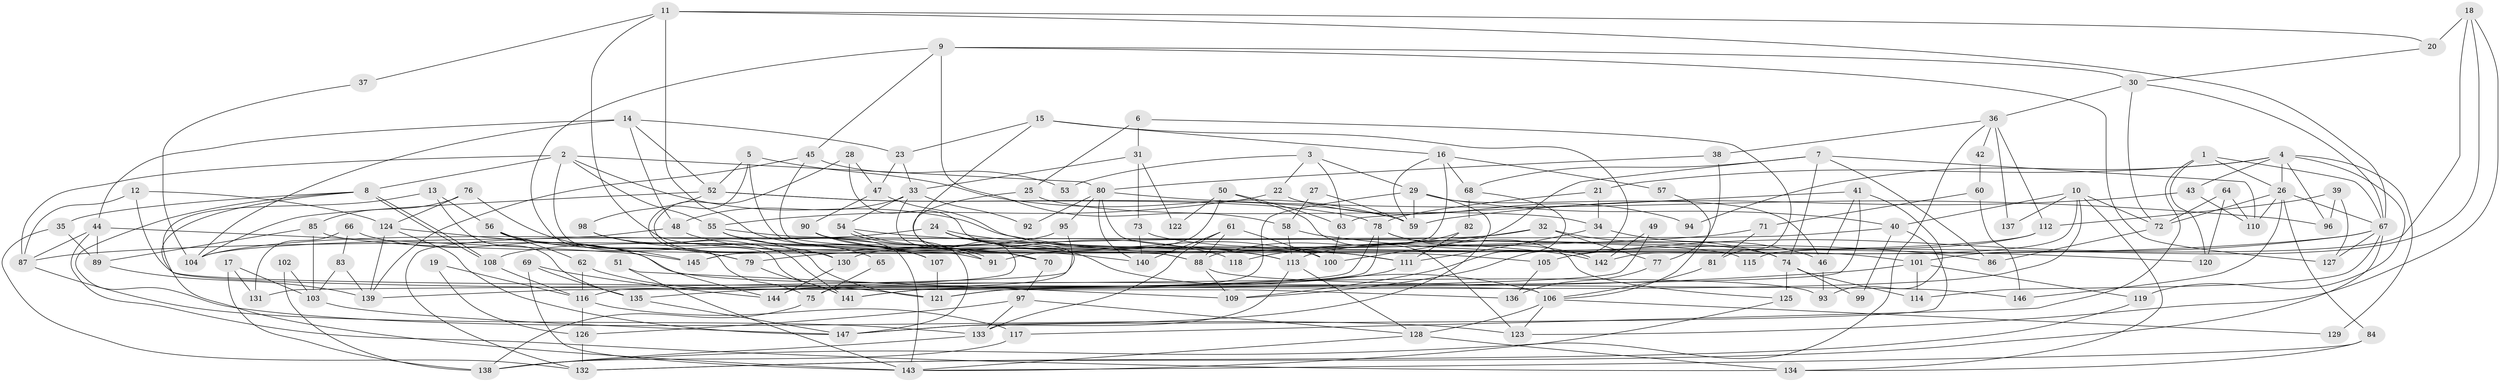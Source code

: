 // coarse degree distribution, {6: 0.0958904109589041, 7: 0.0958904109589041, 2: 0.0821917808219178, 4: 0.1232876712328767, 3: 0.2876712328767123, 5: 0.1643835616438356, 15: 0.0136986301369863, 8: 0.0547945205479452, 12: 0.0136986301369863, 9: 0.0136986301369863, 10: 0.0273972602739726, 11: 0.0273972602739726}
// Generated by graph-tools (version 1.1) at 2025/53/03/04/25 21:53:14]
// undirected, 147 vertices, 294 edges
graph export_dot {
graph [start="1"]
  node [color=gray90,style=filled];
  1;
  2;
  3;
  4;
  5;
  6;
  7;
  8;
  9;
  10;
  11;
  12;
  13;
  14;
  15;
  16;
  17;
  18;
  19;
  20;
  21;
  22;
  23;
  24;
  25;
  26;
  27;
  28;
  29;
  30;
  31;
  32;
  33;
  34;
  35;
  36;
  37;
  38;
  39;
  40;
  41;
  42;
  43;
  44;
  45;
  46;
  47;
  48;
  49;
  50;
  51;
  52;
  53;
  54;
  55;
  56;
  57;
  58;
  59;
  60;
  61;
  62;
  63;
  64;
  65;
  66;
  67;
  68;
  69;
  70;
  71;
  72;
  73;
  74;
  75;
  76;
  77;
  78;
  79;
  80;
  81;
  82;
  83;
  84;
  85;
  86;
  87;
  88;
  89;
  90;
  91;
  92;
  93;
  94;
  95;
  96;
  97;
  98;
  99;
  100;
  101;
  102;
  103;
  104;
  105;
  106;
  107;
  108;
  109;
  110;
  111;
  112;
  113;
  114;
  115;
  116;
  117;
  118;
  119;
  120;
  121;
  122;
  123;
  124;
  125;
  126;
  127;
  128;
  129;
  130;
  131;
  132;
  133;
  134;
  135;
  136;
  137;
  138;
  139;
  140;
  141;
  142;
  143;
  144;
  145;
  146;
  147;
  1 -- 117;
  1 -- 26;
  1 -- 67;
  1 -- 120;
  2 -- 80;
  2 -- 141;
  2 -- 8;
  2 -- 55;
  2 -- 87;
  2 -- 142;
  3 -- 29;
  3 -- 63;
  3 -- 22;
  3 -- 53;
  4 -- 26;
  4 -- 119;
  4 -- 21;
  4 -- 43;
  4 -- 94;
  4 -- 96;
  4 -- 129;
  5 -- 59;
  5 -- 52;
  5 -- 88;
  5 -- 130;
  6 -- 31;
  6 -- 25;
  6 -- 81;
  7 -- 100;
  7 -- 68;
  7 -- 74;
  7 -- 86;
  7 -- 110;
  8 -- 108;
  8 -- 108;
  8 -- 35;
  8 -- 123;
  8 -- 136;
  9 -- 58;
  9 -- 30;
  9 -- 45;
  9 -- 75;
  9 -- 127;
  10 -- 121;
  10 -- 134;
  10 -- 40;
  10 -- 72;
  10 -- 137;
  10 -- 142;
  11 -- 67;
  11 -- 140;
  11 -- 20;
  11 -- 37;
  11 -- 91;
  12 -- 87;
  12 -- 124;
  12 -- 106;
  13 -- 135;
  13 -- 143;
  13 -- 56;
  14 -- 23;
  14 -- 52;
  14 -- 44;
  14 -- 48;
  14 -- 104;
  15 -- 109;
  15 -- 70;
  15 -- 16;
  15 -- 23;
  16 -- 59;
  16 -- 57;
  16 -- 68;
  16 -- 145;
  17 -- 138;
  17 -- 131;
  17 -- 103;
  18 -- 20;
  18 -- 123;
  18 -- 101;
  18 -- 115;
  19 -- 126;
  19 -- 116;
  20 -- 30;
  21 -- 78;
  21 -- 34;
  22 -- 55;
  22 -- 94;
  23 -- 33;
  23 -- 47;
  24 -- 106;
  24 -- 104;
  24 -- 111;
  24 -- 113;
  24 -- 144;
  25 -- 34;
  25 -- 116;
  26 -- 67;
  26 -- 110;
  26 -- 72;
  26 -- 84;
  26 -- 146;
  27 -- 58;
  27 -- 59;
  28 -- 130;
  28 -- 47;
  28 -- 113;
  29 -- 147;
  29 -- 40;
  29 -- 46;
  29 -- 59;
  29 -- 75;
  30 -- 67;
  30 -- 72;
  30 -- 36;
  31 -- 73;
  31 -- 33;
  31 -- 122;
  32 -- 77;
  32 -- 104;
  32 -- 74;
  32 -- 118;
  33 -- 54;
  33 -- 70;
  33 -- 48;
  33 -- 92;
  34 -- 111;
  34 -- 46;
  35 -- 132;
  35 -- 89;
  36 -- 112;
  36 -- 38;
  36 -- 42;
  36 -- 137;
  36 -- 138;
  37 -- 104;
  38 -- 80;
  38 -- 77;
  39 -- 112;
  39 -- 127;
  39 -- 96;
  40 -- 130;
  40 -- 99;
  40 -- 133;
  41 -- 144;
  41 -- 46;
  41 -- 63;
  41 -- 93;
  42 -- 60;
  43 -- 59;
  43 -- 110;
  44 -- 87;
  44 -- 89;
  44 -- 134;
  44 -- 145;
  45 -- 139;
  45 -- 53;
  45 -- 88;
  46 -- 93;
  47 -- 100;
  47 -- 90;
  48 -- 70;
  48 -- 132;
  49 -- 142;
  49 -- 121;
  50 -- 91;
  50 -- 123;
  50 -- 63;
  50 -- 122;
  51 -- 109;
  51 -- 143;
  52 -- 78;
  52 -- 98;
  52 -- 59;
  52 -- 104;
  54 -- 91;
  54 -- 91;
  54 -- 120;
  55 -- 143;
  55 -- 65;
  55 -- 107;
  55 -- 115;
  56 -- 79;
  56 -- 62;
  56 -- 144;
  57 -- 106;
  58 -- 86;
  58 -- 113;
  60 -- 71;
  60 -- 146;
  61 -- 133;
  61 -- 88;
  61 -- 100;
  61 -- 140;
  62 -- 121;
  62 -- 116;
  63 -- 100;
  64 -- 110;
  64 -- 72;
  64 -- 120;
  65 -- 75;
  66 -- 93;
  66 -- 83;
  66 -- 131;
  67 -- 114;
  67 -- 79;
  67 -- 105;
  67 -- 127;
  67 -- 132;
  68 -- 82;
  68 -- 109;
  69 -- 143;
  69 -- 144;
  69 -- 135;
  70 -- 97;
  71 -- 87;
  71 -- 81;
  72 -- 86;
  73 -- 74;
  73 -- 140;
  74 -- 99;
  74 -- 114;
  74 -- 125;
  75 -- 138;
  76 -- 85;
  76 -- 124;
  76 -- 79;
  77 -- 136;
  78 -- 139;
  78 -- 142;
  78 -- 125;
  78 -- 141;
  79 -- 141;
  80 -- 96;
  80 -- 111;
  80 -- 92;
  80 -- 95;
  80 -- 140;
  81 -- 106;
  82 -- 88;
  82 -- 111;
  83 -- 139;
  83 -- 103;
  84 -- 143;
  84 -- 134;
  85 -- 89;
  85 -- 103;
  85 -- 105;
  87 -- 133;
  88 -- 109;
  88 -- 146;
  89 -- 139;
  90 -- 147;
  90 -- 101;
  90 -- 107;
  90 -- 118;
  95 -- 108;
  95 -- 131;
  97 -- 128;
  97 -- 133;
  97 -- 126;
  98 -- 130;
  98 -- 141;
  98 -- 121;
  101 -- 114;
  101 -- 119;
  101 -- 135;
  102 -- 103;
  102 -- 138;
  103 -- 147;
  105 -- 136;
  106 -- 128;
  106 -- 123;
  106 -- 129;
  107 -- 121;
  108 -- 116;
  111 -- 141;
  112 -- 145;
  112 -- 113;
  113 -- 128;
  113 -- 147;
  116 -- 126;
  116 -- 117;
  117 -- 138;
  119 -- 132;
  124 -- 147;
  124 -- 145;
  124 -- 139;
  125 -- 143;
  126 -- 132;
  128 -- 134;
  128 -- 143;
  130 -- 144;
  133 -- 138;
  135 -- 147;
}
